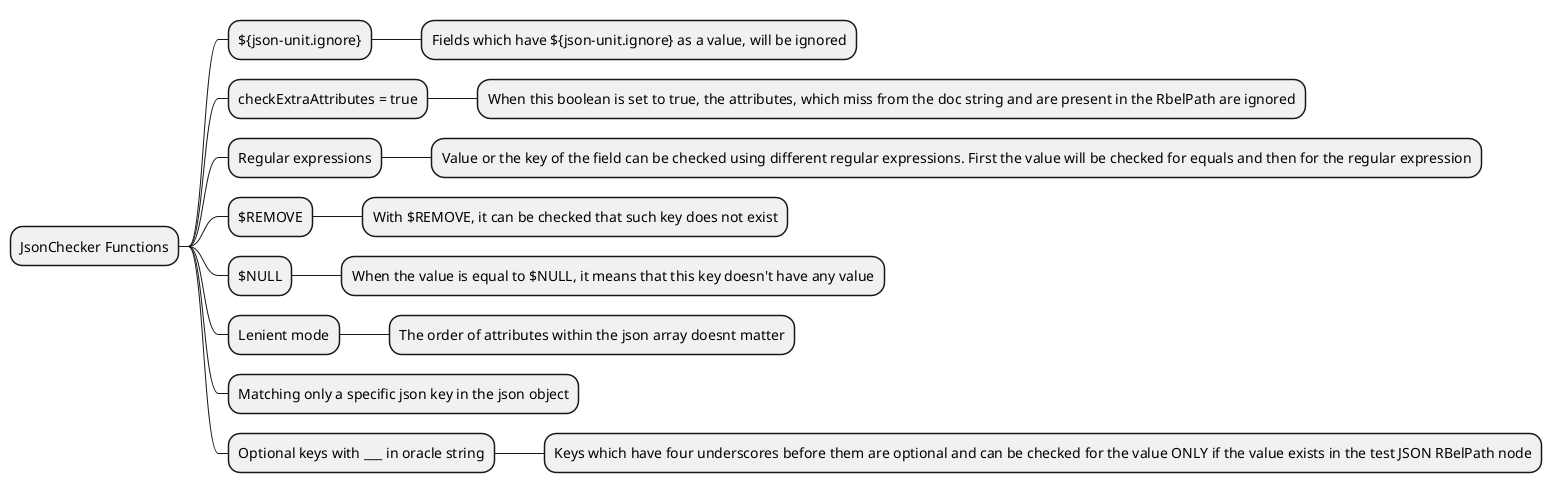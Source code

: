 @startmindmap
* JsonChecker Functions
** ${json-unit.ignore}
*** Fields which have ${json-unit.ignore} as a value, will be ignored
** checkExtraAttributes = true
*** When this boolean is set to true, the attributes, which miss from the doc string and are present in the RbelPath are ignored
** Regular expressions
*** Value or the key of the field can be checked using different regular expressions. First the value will be checked for equals and then for the regular expression
** $REMOVE
*** With $REMOVE, it can be checked that such key does not exist
** $NULL
*** When the value is equal to $NULL, it means that this key doesn't have any value
** Lenient mode
*** The order of attributes within the json array doesnt matter
** Matching only a specific json key in the json object
** Optional keys with ___ in oracle string
*** Keys which have four underscores before them are optional and can be checked for the value ONLY if the value exists in the test JSON RBelPath node
@endmindmap